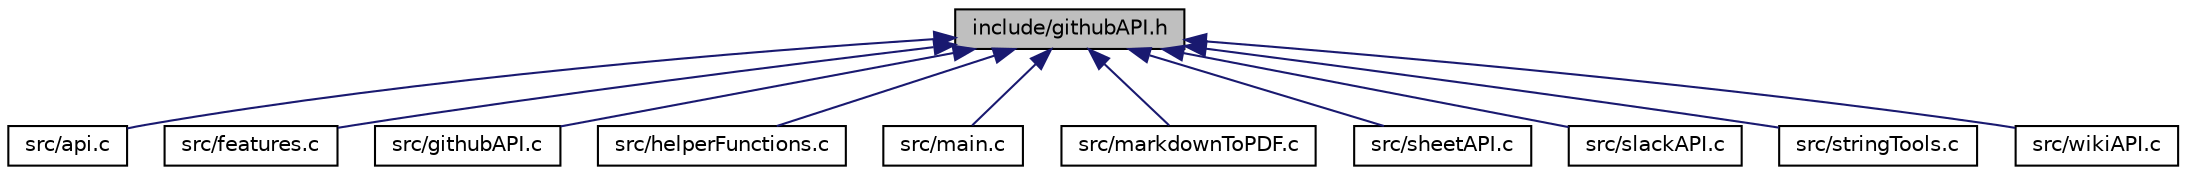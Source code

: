 digraph "include/githubAPI.h"
{
 // LATEX_PDF_SIZE
  edge [fontname="Helvetica",fontsize="10",labelfontname="Helvetica",labelfontsize="10"];
  node [fontname="Helvetica",fontsize="10",shape=record];
  Node1 [label="include/githubAPI.h",height=0.2,width=0.4,color="black", fillcolor="grey75", style="filled", fontcolor="black",tooltip=" "];
  Node1 -> Node2 [dir="back",color="midnightblue",fontsize="10",style="solid",fontname="Helvetica"];
  Node2 [label="src/api.c",height=0.2,width=0.4,color="black", fillcolor="white", style="filled",URL="$api_8c.html",tooltip="contains helper functions which are used by several api handling functions"];
  Node1 -> Node3 [dir="back",color="midnightblue",fontsize="10",style="solid",fontname="Helvetica"];
  Node3 [label="src/features.c",height=0.2,width=0.4,color="black", fillcolor="white", style="filled",URL="$features_8c.html",tooltip="Contains all of the functions which represent a single feature."];
  Node1 -> Node4 [dir="back",color="midnightblue",fontsize="10",style="solid",fontname="Helvetica"];
  Node4 [label="src/githubAPI.c",height=0.2,width=0.4,color="black", fillcolor="white", style="filled",URL="$githubAPI_8c.html",tooltip="Contains all of the functions which are only used to interact with the Github APIs."];
  Node1 -> Node5 [dir="back",color="midnightblue",fontsize="10",style="solid",fontname="Helvetica"];
  Node5 [label="src/helperFunctions.c",height=0.2,width=0.4,color="black", fillcolor="white", style="filled",URL="$helperFunctions_8c.html",tooltip="Contains all of the general purpouse helper functions which can not be sorted into one of the other f..."];
  Node1 -> Node6 [dir="back",color="midnightblue",fontsize="10",style="solid",fontname="Helvetica"];
  Node6 [label="src/main.c",height=0.2,width=0.4,color="black", fillcolor="white", style="filled",URL="$main_8c.html",tooltip="Contains the program initalisation and loop functions."];
  Node1 -> Node7 [dir="back",color="midnightblue",fontsize="10",style="solid",fontname="Helvetica"];
  Node7 [label="src/markdownToPDF.c",height=0.2,width=0.4,color="black", fillcolor="white", style="filled",URL="$markdownToPDF_8c.html",tooltip="File which contains all of the helper functions which are only used during the conversion of wiki pag..."];
  Node1 -> Node8 [dir="back",color="midnightblue",fontsize="10",style="solid",fontname="Helvetica"];
  Node8 [label="src/sheetAPI.c",height=0.2,width=0.4,color="black", fillcolor="white", style="filled",URL="$sheetAPI_8c.html",tooltip="Contains all of the functions which are only used to interact with the Google Sheets APIs."];
  Node1 -> Node9 [dir="back",color="midnightblue",fontsize="10",style="solid",fontname="Helvetica"];
  Node9 [label="src/slackAPI.c",height=0.2,width=0.4,color="black", fillcolor="white", style="filled",URL="$slackAPI_8c.html",tooltip=" "];
  Node1 -> Node10 [dir="back",color="midnightblue",fontsize="10",style="solid",fontname="Helvetica"];
  Node10 [label="src/stringTools.c",height=0.2,width=0.4,color="black", fillcolor="white", style="filled",URL="$stringTools_8c.html",tooltip="This file contains all of the helper functions which do string manipulations."];
  Node1 -> Node11 [dir="back",color="midnightblue",fontsize="10",style="solid",fontname="Helvetica"];
  Node11 [label="src/wikiAPI.c",height=0.2,width=0.4,color="black", fillcolor="white", style="filled",URL="$wikiAPI_8c.html",tooltip="Contains all of the functions which are only used to interact with the wiki APIs."];
}
